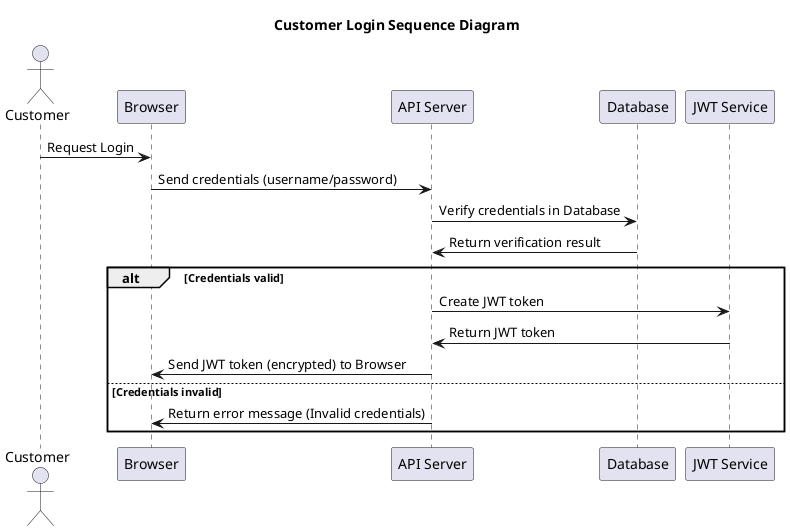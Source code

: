 @startuml login.pu
actor Customer
participant Browser
participant APIServer as "API Server"
participant Database
participant JWTService as "JWT Service"
title Customer Login Sequence Diagram

Customer -> Browser: Request Login
Browser -> APIServer: Send credentials (username/password)
APIServer -> Database: Verify credentials in Database
Database -> APIServer: Return verification result

alt Credentials valid
    APIServer -> JWTService: Create JWT token
    JWTService -> APIServer: Return JWT token
    APIServer -> Browser: Send JWT token (encrypted) to Browser
else Credentials invalid
    APIServer -> Browser: Return error message (Invalid credentials)
end

@enduml
